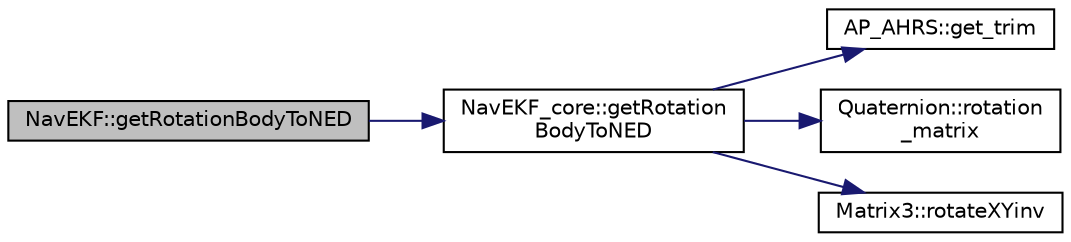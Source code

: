 digraph "NavEKF::getRotationBodyToNED"
{
 // INTERACTIVE_SVG=YES
  edge [fontname="Helvetica",fontsize="10",labelfontname="Helvetica",labelfontsize="10"];
  node [fontname="Helvetica",fontsize="10",shape=record];
  rankdir="LR";
  Node1 [label="NavEKF::getRotationBodyToNED",height=0.2,width=0.4,color="black", fillcolor="grey75", style="filled", fontcolor="black"];
  Node1 -> Node2 [color="midnightblue",fontsize="10",style="solid",fontname="Helvetica"];
  Node2 [label="NavEKF_core::getRotation\lBodyToNED",height=0.2,width=0.4,color="black", fillcolor="white", style="filled",URL="$classNavEKF__core.html#ac5bf7d4313ad733d8f9d02189175ccf2"];
  Node2 -> Node3 [color="midnightblue",fontsize="10",style="solid",fontname="Helvetica"];
  Node3 [label="AP_AHRS::get_trim",height=0.2,width=0.4,color="black", fillcolor="white", style="filled",URL="$classAP__AHRS.html#a93a3774320e331583fc6c6ac2418be21"];
  Node2 -> Node4 [color="midnightblue",fontsize="10",style="solid",fontname="Helvetica"];
  Node4 [label="Quaternion::rotation\l_matrix",height=0.2,width=0.4,color="black", fillcolor="white", style="filled",URL="$classQuaternion.html#afb7132c9c69a984a40be950a17effeaa",tooltip="-*- tab-width: 4; Mode: C++; c-basic-offset: 4; indent-tabs-mode: nil -*- "];
  Node2 -> Node5 [color="midnightblue",fontsize="10",style="solid",fontname="Helvetica"];
  Node5 [label="Matrix3::rotateXYinv",height=0.2,width=0.4,color="black", fillcolor="white", style="filled",URL="$classMatrix3.html#af6fb286af49f43844ba70cbb80ab2db7"];
}
